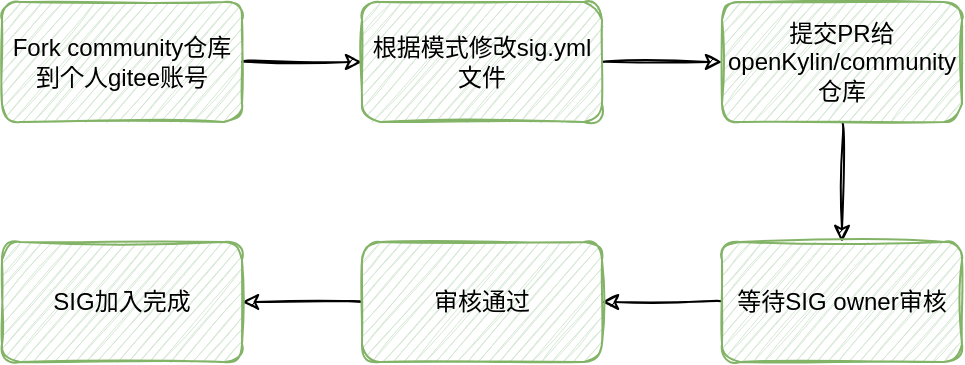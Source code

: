 <mxfile version="20.1.1" type="github">
  <diagram id="YEzc-LO8XUmdd_fbW7GZ" name="第 1 页">
    <mxGraphModel dx="1422" dy="748" grid="1" gridSize="10" guides="1" tooltips="1" connect="1" arrows="1" fold="1" page="1" pageScale="1" pageWidth="827" pageHeight="1169" math="0" shadow="0">
      <root>
        <mxCell id="0" />
        <mxCell id="1" parent="0" />
        <mxCell id="x8HtMeayh1GEYdJq-MLa-7" style="edgeStyle=orthogonalEdgeStyle;rounded=1;orthogonalLoop=1;jettySize=auto;html=1;exitX=1;exitY=0.5;exitDx=0;exitDy=0;entryX=0;entryY=0.5;entryDx=0;entryDy=0;sketch=1;curved=1;" edge="1" parent="1" source="x8HtMeayh1GEYdJq-MLa-1" target="x8HtMeayh1GEYdJq-MLa-2">
          <mxGeometry relative="1" as="geometry" />
        </mxCell>
        <mxCell id="x8HtMeayh1GEYdJq-MLa-1" value="Fork community仓库到个人gitee账号" style="rounded=1;whiteSpace=wrap;html=1;sketch=1;fillColor=#D5E8D4;strokeColor=#82B366;" vertex="1" parent="1">
          <mxGeometry x="100" y="140" width="120" height="60" as="geometry" />
        </mxCell>
        <mxCell id="x8HtMeayh1GEYdJq-MLa-8" style="edgeStyle=orthogonalEdgeStyle;rounded=1;orthogonalLoop=1;jettySize=auto;html=1;exitX=1;exitY=0.5;exitDx=0;exitDy=0;sketch=1;curved=1;" edge="1" parent="1" source="x8HtMeayh1GEYdJq-MLa-2" target="x8HtMeayh1GEYdJq-MLa-3">
          <mxGeometry relative="1" as="geometry" />
        </mxCell>
        <mxCell id="x8HtMeayh1GEYdJq-MLa-2" value="根据模式修改sig.yml文件" style="rounded=1;whiteSpace=wrap;html=1;sketch=1;fillColor=#D5E8D4;strokeColor=#82B366;" vertex="1" parent="1">
          <mxGeometry x="280" y="140" width="120" height="60" as="geometry" />
        </mxCell>
        <mxCell id="x8HtMeayh1GEYdJq-MLa-9" style="edgeStyle=orthogonalEdgeStyle;rounded=1;orthogonalLoop=1;jettySize=auto;html=1;exitX=0.5;exitY=1;exitDx=0;exitDy=0;entryX=0.5;entryY=0;entryDx=0;entryDy=0;sketch=1;curved=1;" edge="1" parent="1" source="x8HtMeayh1GEYdJq-MLa-3" target="x8HtMeayh1GEYdJq-MLa-4">
          <mxGeometry relative="1" as="geometry" />
        </mxCell>
        <mxCell id="x8HtMeayh1GEYdJq-MLa-3" value="提交PR给openKylin/community仓库" style="rounded=1;whiteSpace=wrap;html=1;sketch=1;fillColor=#D5E8D4;strokeColor=#82B366;" vertex="1" parent="1">
          <mxGeometry x="460" y="140" width="120" height="60" as="geometry" />
        </mxCell>
        <mxCell id="x8HtMeayh1GEYdJq-MLa-10" style="edgeStyle=orthogonalEdgeStyle;rounded=1;orthogonalLoop=1;jettySize=auto;html=1;exitX=0;exitY=0.5;exitDx=0;exitDy=0;sketch=1;curved=1;" edge="1" parent="1" source="x8HtMeayh1GEYdJq-MLa-4" target="x8HtMeayh1GEYdJq-MLa-5">
          <mxGeometry relative="1" as="geometry" />
        </mxCell>
        <mxCell id="x8HtMeayh1GEYdJq-MLa-4" value="等待SIG owner审核" style="rounded=1;whiteSpace=wrap;html=1;sketch=1;fillColor=#D5E8D4;strokeColor=#82B366;" vertex="1" parent="1">
          <mxGeometry x="460" y="260" width="120" height="60" as="geometry" />
        </mxCell>
        <mxCell id="x8HtMeayh1GEYdJq-MLa-11" style="edgeStyle=orthogonalEdgeStyle;rounded=1;orthogonalLoop=1;jettySize=auto;html=1;exitX=0;exitY=0.5;exitDx=0;exitDy=0;sketch=1;curved=1;" edge="1" parent="1" source="x8HtMeayh1GEYdJq-MLa-5" target="x8HtMeayh1GEYdJq-MLa-6">
          <mxGeometry relative="1" as="geometry" />
        </mxCell>
        <mxCell id="x8HtMeayh1GEYdJq-MLa-5" value="审核通过" style="rounded=1;whiteSpace=wrap;html=1;sketch=1;fillColor=#D5E8D4;strokeColor=#82B366;" vertex="1" parent="1">
          <mxGeometry x="280" y="260" width="120" height="60" as="geometry" />
        </mxCell>
        <mxCell id="x8HtMeayh1GEYdJq-MLa-6" value="SIG加入完成" style="rounded=1;whiteSpace=wrap;html=1;sketch=1;fillColor=#D5E8D4;strokeColor=#82B366;" vertex="1" parent="1">
          <mxGeometry x="100" y="260" width="120" height="60" as="geometry" />
        </mxCell>
      </root>
    </mxGraphModel>
  </diagram>
</mxfile>
